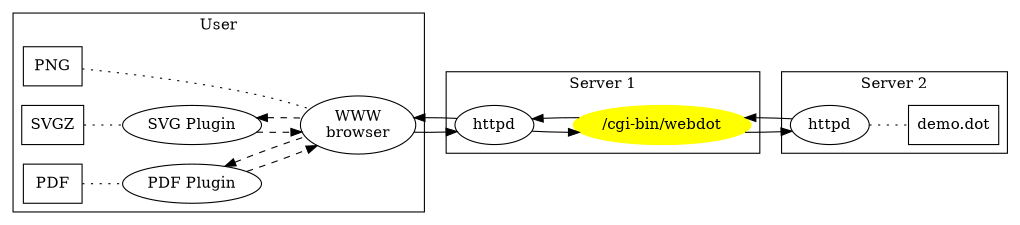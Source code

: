 digraph G {
  graph [rankdir=LR, size="7,1.5"]
  subgraph cluster_0 {
    graph [label=User]
    edge [style=dashed]
    browser [label="WWW\nbrowser" URL="http://www.mozilla.org/"]
    svgplugin [label="SVG Plugin" URL="http://www.adobe.com/svg/viewer/install/old.html"]
    pdfplugin [label="PDF Plugin" URL="http://www.adobe.com/support/downloads/product.jsp?product=10&platform=unix"]
    svgplugin -> browser
    svgplugin -> browser [dir=back]
    pdfplugin -> browser
    pdfplugin -> browser [dir=back]
    {
      graph [rank=same]
      pngpage [label=PNG shape=box URL="/cgi-bin/webdot/webdot/demo.dot.dot.png"]
      svgpage [label=SVGZ shape=box URL="/cgi-bin/webdot/webdot/demo.dot.dot.svgz"]
      pdfpage [label=PDF shape=box URL="/cgi-bin/webdot/webdot/demo.dot.dot.pdf"]
    }
    pngpage -> browser [dir=none style=dotted]
    svgpage -> svgplugin [dir=none style=dotted]
    pdfpage -> pdfplugin [dir=none style=dotted]
  }
  subgraph cluster_1 {
    graph [label="Server 1"]
    httpd1 [label=httpd URL="http://httpd.apache.org/"]
    webdot [label="/cgi-bin/webdot" style=filled color=yellow URL="/webdot/"]
  }
  subgraph cluster_2 {
    graph [label="Server 2"]
    httpd2 [label=httpd URL="http://httpd.apache.org/"]
    "demo.dot" [shape=box URL="/webdot/demo.dot"]
    httpd2 -> "demo.dot" [dir=none style=dotted]
  }
  browser -> httpd1 -> webdot -> httpd2
  browser -> httpd1 -> webdot -> httpd2 [dir=back]
}

